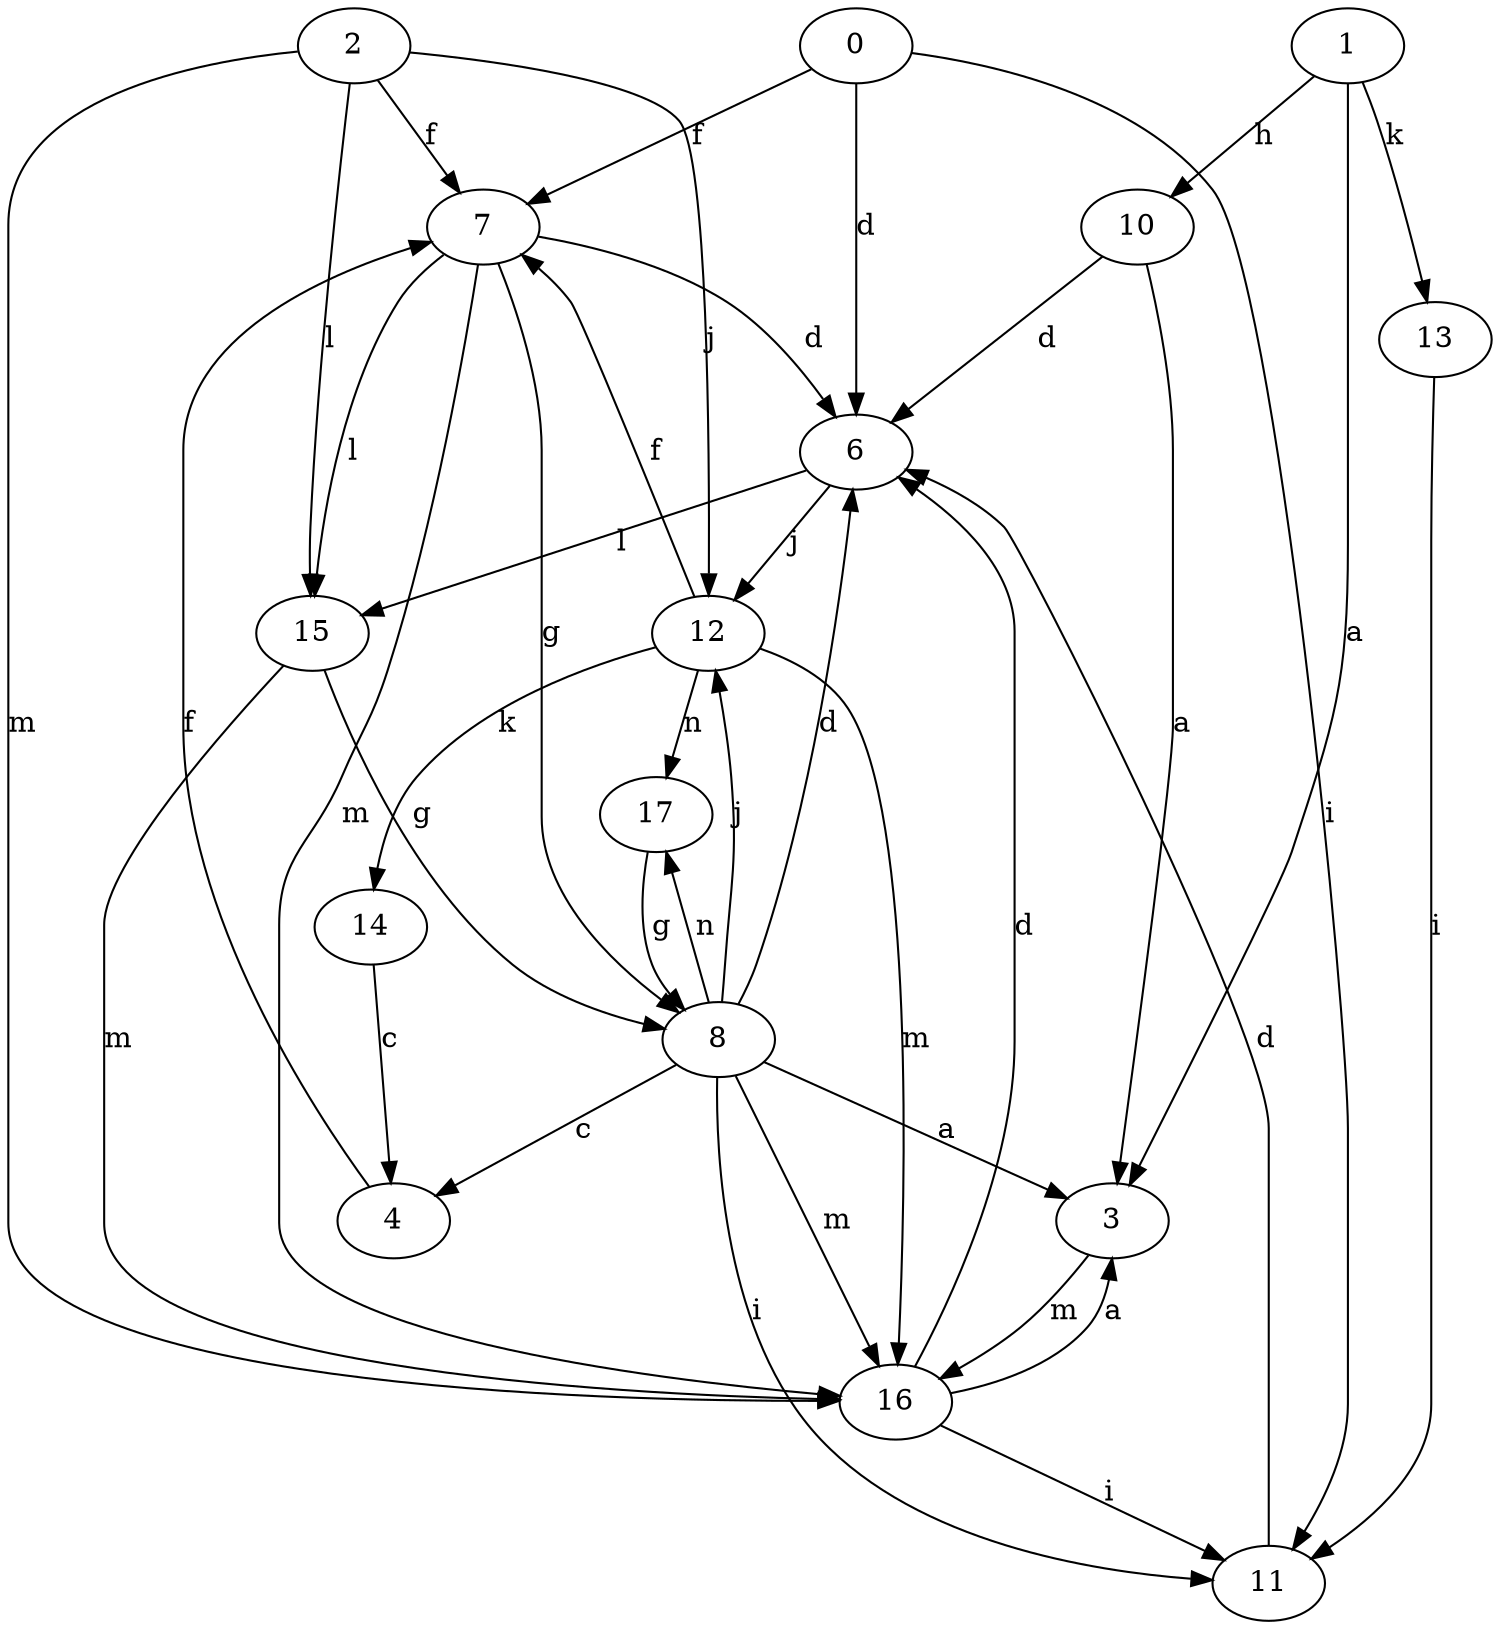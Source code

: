 strict digraph  {
2;
0;
3;
4;
1;
6;
7;
8;
10;
11;
12;
13;
14;
15;
16;
17;
2 -> 7  [label=f];
2 -> 12  [label=j];
2 -> 15  [label=l];
2 -> 16  [label=m];
0 -> 6  [label=d];
0 -> 7  [label=f];
0 -> 11  [label=i];
3 -> 16  [label=m];
4 -> 7  [label=f];
1 -> 3  [label=a];
1 -> 10  [label=h];
1 -> 13  [label=k];
6 -> 12  [label=j];
6 -> 15  [label=l];
7 -> 6  [label=d];
7 -> 8  [label=g];
7 -> 15  [label=l];
7 -> 16  [label=m];
8 -> 3  [label=a];
8 -> 4  [label=c];
8 -> 6  [label=d];
8 -> 11  [label=i];
8 -> 12  [label=j];
8 -> 16  [label=m];
8 -> 17  [label=n];
10 -> 3  [label=a];
10 -> 6  [label=d];
11 -> 6  [label=d];
12 -> 7  [label=f];
12 -> 14  [label=k];
12 -> 16  [label=m];
12 -> 17  [label=n];
13 -> 11  [label=i];
14 -> 4  [label=c];
15 -> 8  [label=g];
15 -> 16  [label=m];
16 -> 3  [label=a];
16 -> 6  [label=d];
16 -> 11  [label=i];
17 -> 8  [label=g];
}

